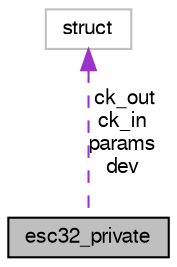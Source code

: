 digraph "esc32_private"
{
  edge [fontname="FreeSans",fontsize="10",labelfontname="FreeSans",labelfontsize="10"];
  node [fontname="FreeSans",fontsize="10",shape=record];
  Node1 [label="esc32_private",height=0.2,width=0.4,color="black", fillcolor="grey75", style="filled", fontcolor="black"];
  Node2 -> Node1 [dir="back",color="darkorchid3",fontsize="10",style="dashed",label=" ck_out\nck_in\nparams\ndev" ,fontname="FreeSans"];
  Node2 [label="struct",height=0.2,width=0.4,color="grey75", fillcolor="white", style="filled"];
}
